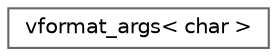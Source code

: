 digraph "类继承关系图"
{
 // LATEX_PDF_SIZE
  bgcolor="transparent";
  edge [fontname=Helvetica,fontsize=10,labelfontname=Helvetica,labelfontsize=10];
  node [fontname=Helvetica,fontsize=10,shape=box,height=0.2,width=0.4];
  rankdir="LR";
  Node0 [id="Node000000",label="vformat_args\< char \>",height=0.2,width=0.4,color="grey40", fillcolor="white", style="filled",URL="$structdetail_1_1vformat__args_3_01char_01_4.html",tooltip=" "];
}
